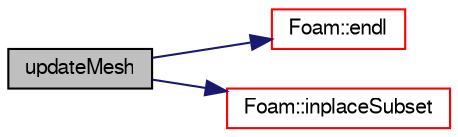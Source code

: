 digraph "updateMesh"
{
  bgcolor="transparent";
  edge [fontname="FreeSans",fontsize="10",labelfontname="FreeSans",labelfontsize="10"];
  node [fontname="FreeSans",fontsize="10",shape=record];
  rankdir="LR";
  Node72 [label="updateMesh",height=0.2,width=0.4,color="black", fillcolor="grey75", style="filled", fontcolor="black"];
  Node72 -> Node73 [color="midnightblue",fontsize="10",style="solid",fontname="FreeSans"];
  Node73 [label="Foam::endl",height=0.2,width=0.4,color="red",URL="$a21124.html#a2db8fe02a0d3909e9351bb4275b23ce4",tooltip="Add newline and flush stream. "];
  Node72 -> Node75 [color="midnightblue",fontsize="10",style="solid",fontname="FreeSans"];
  Node75 [label="Foam::inplaceSubset",height=0.2,width=0.4,color="red",URL="$a21124.html#a42646732972db3a8e8af557f0d311f8c",tooltip="Inplace extract elements of List when select is a certain value. "];
}
